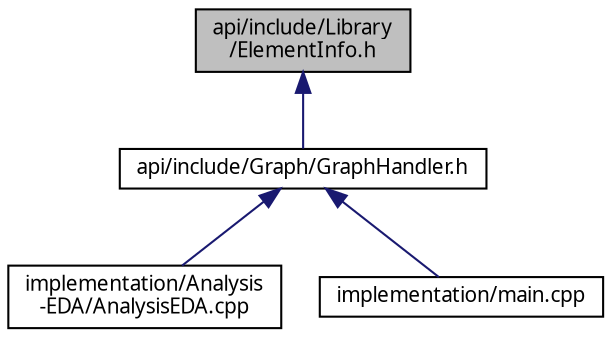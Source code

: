 digraph "api/include/Library/ElementInfo.h"
{
 // LATEX_PDF_SIZE
  edge [fontname="FreeSans.ttf",fontsize="10",labelfontname="FreeSans.ttf",labelfontsize="10"];
  node [fontname="FreeSans.ttf",fontsize="10",shape=record];
  Node7 [label="api/include/Library\l/ElementInfo.h",height=0.2,width=0.4,color="black", fillcolor="grey75", style="filled", fontcolor="black",tooltip=" "];
  Node7 -> Node8 [dir="back",color="midnightblue",fontsize="10",style="solid",fontname="FreeSans.ttf"];
  Node8 [label="api/include/Graph/GraphHandler.h",height=0.2,width=0.4,color="black", fillcolor="white", style="filled",URL="$GraphHandler_8h.html",tooltip=" "];
  Node8 -> Node9 [dir="back",color="midnightblue",fontsize="10",style="solid",fontname="FreeSans.ttf"];
  Node9 [label="implementation/Analysis\l-EDA/AnalysisEDA.cpp",height=0.2,width=0.4,color="black", fillcolor="white", style="filled",URL="$AnalysisEDA_8cpp.html",tooltip=" "];
  Node8 -> Node10 [dir="back",color="midnightblue",fontsize="10",style="solid",fontname="FreeSans.ttf"];
  Node10 [label="implementation/main.cpp",height=0.2,width=0.4,color="black", fillcolor="white", style="filled",URL="$main_8cpp.html",tooltip=" "];
}

